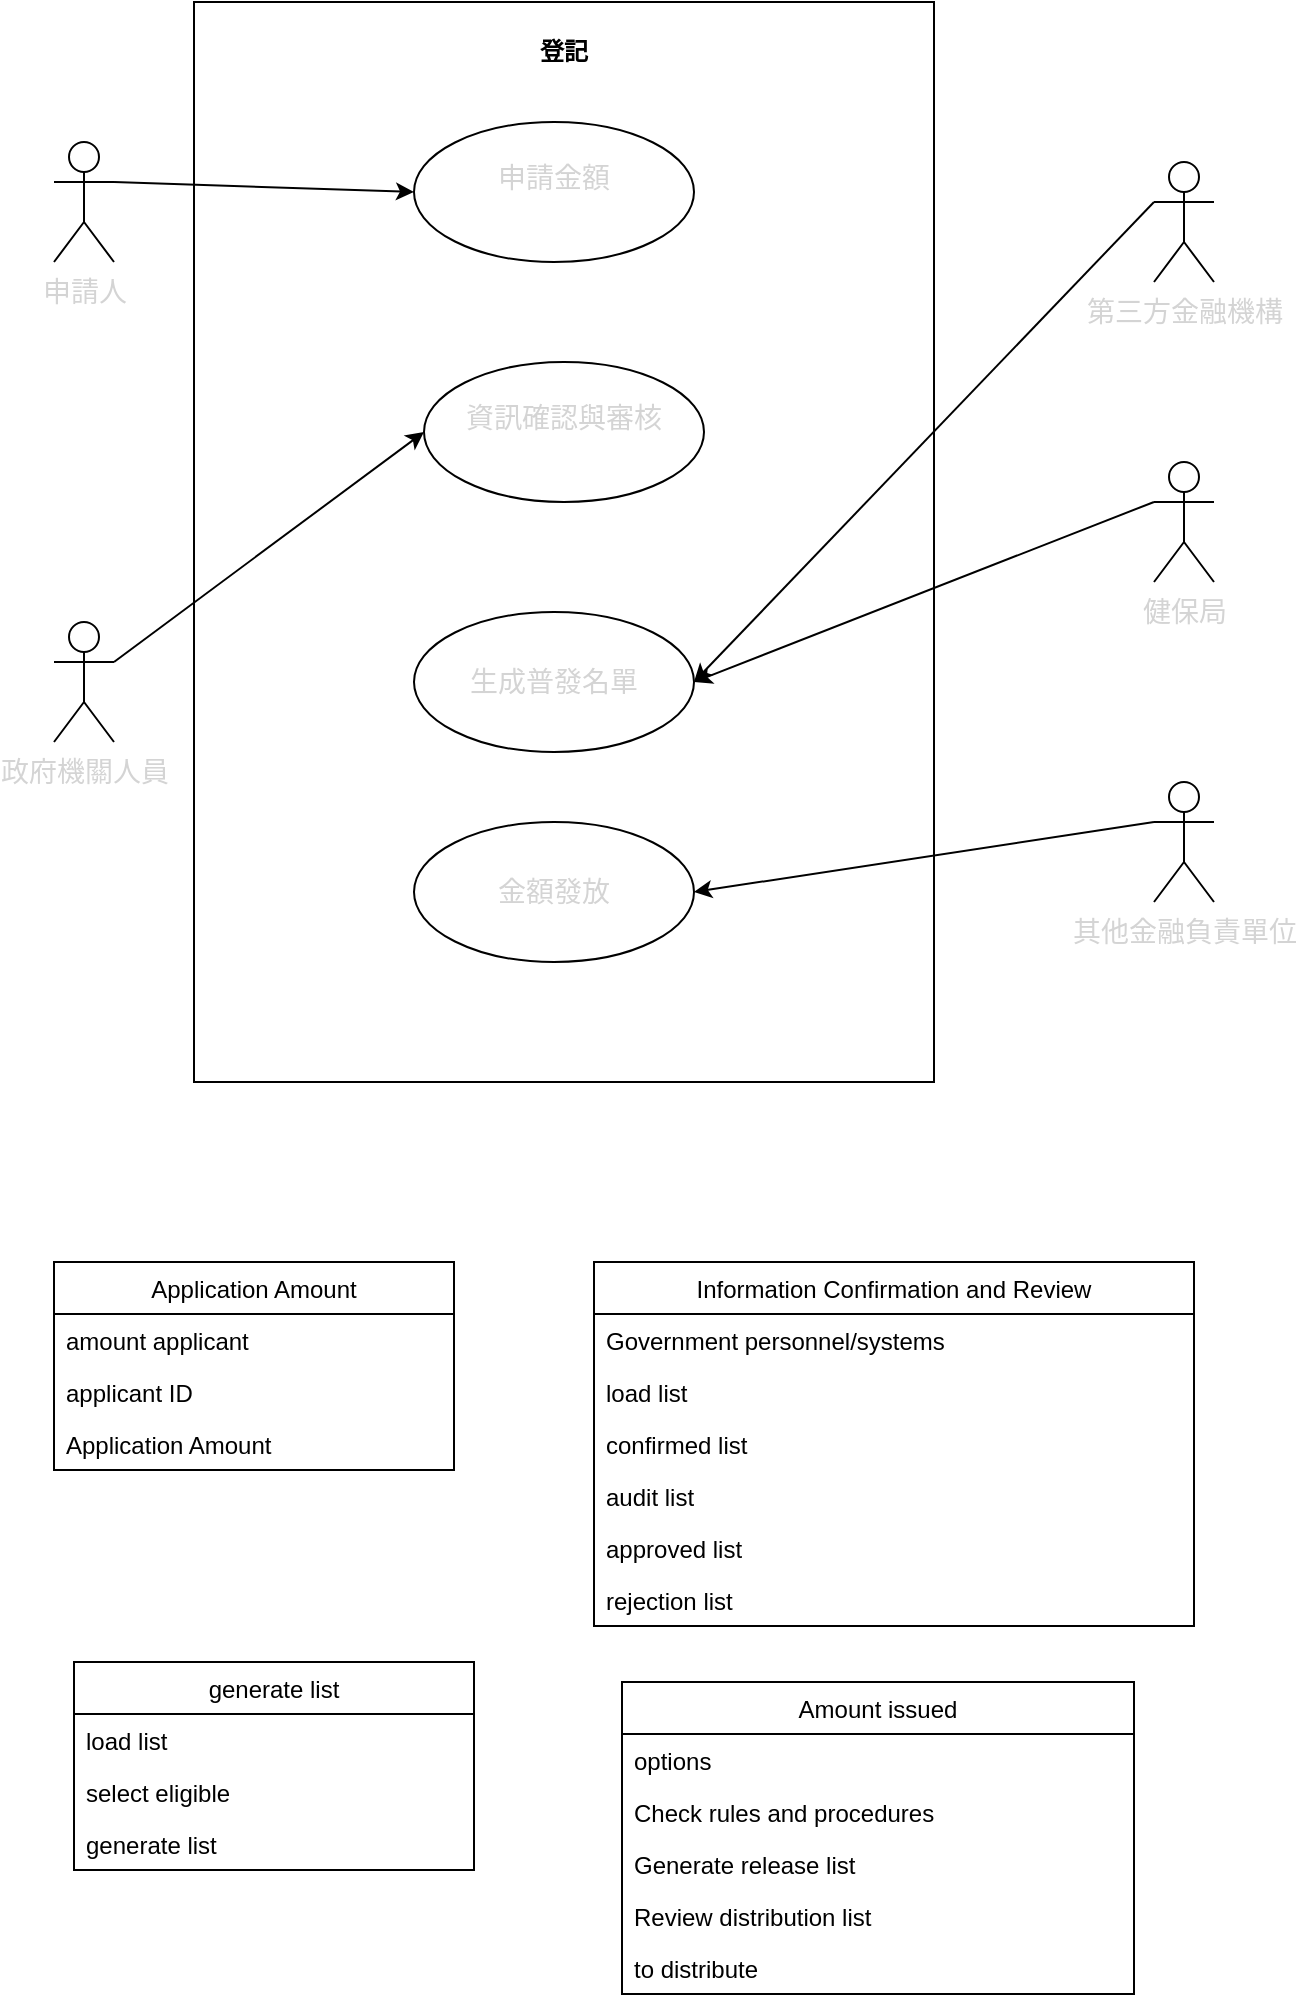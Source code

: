 <mxfile>
    <diagram id="tgtfycPytiFtYvg-beLa" name="第1頁">
        <mxGraphModel dx="785" dy="568" grid="1" gridSize="10" guides="1" tooltips="1" connect="1" arrows="1" fold="1" page="1" pageScale="1" pageWidth="827" pageHeight="1169" math="0" shadow="0">
            <root>
                <mxCell id="0"/>
                <mxCell id="1" parent="0"/>
                <mxCell id="2" value="&lt;span style=&quot;color: rgb(212, 212, 212); font-family: -apple-system, BlinkMacSystemFont, &amp;quot;Segoe WPC&amp;quot;, &amp;quot;Segoe UI&amp;quot;, system-ui, Ubuntu, &amp;quot;Droid Sans&amp;quot;, sans-serif; font-size: 14px; text-align: start;&quot;&gt;申請人&lt;/span&gt;" style="shape=umlActor;verticalLabelPosition=bottom;verticalAlign=top;html=1;" vertex="1" parent="1">
                    <mxGeometry x="130" y="100" width="30" height="60" as="geometry"/>
                </mxCell>
                <mxCell id="3" value="&lt;span style=&quot;color: rgb(212, 212, 212); font-family: -apple-system, BlinkMacSystemFont, &amp;quot;Segoe WPC&amp;quot;, &amp;quot;Segoe UI&amp;quot;, system-ui, Ubuntu, &amp;quot;Droid Sans&amp;quot;, sans-serif; font-size: 14px; text-align: start;&quot;&gt;政府機關人員&lt;/span&gt;" style="shape=umlActor;verticalLabelPosition=bottom;verticalAlign=top;html=1;" vertex="1" parent="1">
                    <mxGeometry x="130" y="340" width="30" height="60" as="geometry"/>
                </mxCell>
                <mxCell id="4" value="&lt;span style=&quot;color: rgb(212, 212, 212); font-family: -apple-system, BlinkMacSystemFont, &amp;quot;Segoe WPC&amp;quot;, &amp;quot;Segoe UI&amp;quot;, system-ui, Ubuntu, &amp;quot;Droid Sans&amp;quot;, sans-serif; font-size: 14px; text-align: start;&quot;&gt;第三方金融機構&lt;/span&gt;" style="shape=umlActor;verticalLabelPosition=bottom;verticalAlign=top;html=1;" vertex="1" parent="1">
                    <mxGeometry x="680" y="110" width="30" height="60" as="geometry"/>
                </mxCell>
                <mxCell id="5" value="&lt;span style=&quot;color: rgb(212, 212, 212); font-family: -apple-system, BlinkMacSystemFont, &amp;quot;Segoe WPC&amp;quot;, &amp;quot;Segoe UI&amp;quot;, system-ui, Ubuntu, &amp;quot;Droid Sans&amp;quot;, sans-serif; font-size: 14px; text-align: start;&quot;&gt;健保局&lt;/span&gt;" style="shape=umlActor;verticalLabelPosition=bottom;verticalAlign=top;html=1;" vertex="1" parent="1">
                    <mxGeometry x="680" y="260" width="30" height="60" as="geometry"/>
                </mxCell>
                <mxCell id="7" value="&lt;span style=&quot;color: rgb(212, 212, 212); font-family: -apple-system, BlinkMacSystemFont, &amp;quot;Segoe WPC&amp;quot;, &amp;quot;Segoe UI&amp;quot;, system-ui, Ubuntu, &amp;quot;Droid Sans&amp;quot;, sans-serif; font-size: 14px; text-align: start;&quot;&gt;其他金融負責單位&lt;/span&gt;" style="shape=umlActor;verticalLabelPosition=bottom;verticalAlign=top;html=1;" vertex="1" parent="1">
                    <mxGeometry x="680" y="420" width="30" height="60" as="geometry"/>
                </mxCell>
                <mxCell id="9" value="&lt;p style=&quot;margin:0px;margin-top:4px;text-align:center;&quot;&gt;&lt;br&gt;&lt;b&gt;登記&lt;/b&gt;&lt;/p&gt;" style="verticalAlign=top;align=left;overflow=fill;fontSize=12;fontFamily=Helvetica;html=1;" vertex="1" parent="1">
                    <mxGeometry x="200" y="30" width="370" height="540" as="geometry"/>
                </mxCell>
                <mxCell id="10" value="&#10;&lt;span style=&quot;color: rgb(212, 212, 212); font-family: -apple-system, BlinkMacSystemFont, &amp;quot;Segoe WPC&amp;quot;, &amp;quot;Segoe UI&amp;quot;, system-ui, Ubuntu, &amp;quot;Droid Sans&amp;quot;, sans-serif; font-size: 14px; font-style: normal; font-variant-ligatures: normal; font-variant-caps: normal; font-weight: 400; letter-spacing: normal; orphans: 2; text-align: start; text-indent: 0px; text-transform: none; widows: 2; word-spacing: 0px; -webkit-text-stroke-width: 0px; text-decoration-thickness: initial; text-decoration-style: initial; text-decoration-color: initial; float: none; display: inline !important;&quot;&gt;申請金額&lt;/span&gt;&#10;&#10;" style="ellipse;whiteSpace=wrap;html=1;" vertex="1" parent="1">
                    <mxGeometry x="310" y="90" width="140" height="70" as="geometry"/>
                </mxCell>
                <mxCell id="12" value="&#10;&lt;span style=&quot;color: rgb(212, 212, 212); font-family: -apple-system, BlinkMacSystemFont, &amp;quot;Segoe WPC&amp;quot;, &amp;quot;Segoe UI&amp;quot;, system-ui, Ubuntu, &amp;quot;Droid Sans&amp;quot;, sans-serif; font-size: 14px; font-style: normal; font-variant-ligatures: normal; font-variant-caps: normal; font-weight: 400; letter-spacing: normal; orphans: 2; text-align: start; text-indent: 0px; text-transform: none; widows: 2; word-spacing: 0px; -webkit-text-stroke-width: 0px; text-decoration-thickness: initial; text-decoration-style: initial; text-decoration-color: initial; float: none; display: inline !important;&quot;&gt;資訊確認與審核&lt;/span&gt;&#10;&#10;" style="ellipse;whiteSpace=wrap;html=1;" vertex="1" parent="1">
                    <mxGeometry x="315" y="210" width="140" height="70" as="geometry"/>
                </mxCell>
                <mxCell id="13" value="&lt;span style=&quot;color: rgb(212, 212, 212); font-family: -apple-system, BlinkMacSystemFont, &amp;quot;Segoe WPC&amp;quot;, &amp;quot;Segoe UI&amp;quot;, system-ui, Ubuntu, &amp;quot;Droid Sans&amp;quot;, sans-serif; font-size: 14px; text-align: start;&quot;&gt;生成普發名單&lt;/span&gt;" style="ellipse;whiteSpace=wrap;html=1;" vertex="1" parent="1">
                    <mxGeometry x="310" y="335" width="140" height="70" as="geometry"/>
                </mxCell>
                <mxCell id="14" value="&lt;span style=&quot;color: rgb(212, 212, 212); font-family: -apple-system, BlinkMacSystemFont, &amp;quot;Segoe WPC&amp;quot;, &amp;quot;Segoe UI&amp;quot;, system-ui, Ubuntu, &amp;quot;Droid Sans&amp;quot;, sans-serif; font-size: 14px; text-align: start;&quot;&gt;金額發放&lt;/span&gt;" style="ellipse;whiteSpace=wrap;html=1;" vertex="1" parent="1">
                    <mxGeometry x="310" y="440" width="140" height="70" as="geometry"/>
                </mxCell>
                <mxCell id="19" style="edgeStyle=none;html=1;exitX=0;exitY=0.333;exitDx=0;exitDy=0;exitPerimeter=0;entryX=1;entryY=0.5;entryDx=0;entryDy=0;" edge="1" parent="1" source="4" target="13">
                    <mxGeometry relative="1" as="geometry"/>
                </mxCell>
                <mxCell id="18" style="edgeStyle=none;html=1;exitX=0;exitY=0.333;exitDx=0;exitDy=0;exitPerimeter=0;" edge="1" parent="1" source="5">
                    <mxGeometry relative="1" as="geometry">
                        <mxPoint x="450" y="370" as="targetPoint"/>
                    </mxGeometry>
                </mxCell>
                <mxCell id="16" style="edgeStyle=none;html=1;exitX=1;exitY=0.333;exitDx=0;exitDy=0;exitPerimeter=0;entryX=0;entryY=0.5;entryDx=0;entryDy=0;" edge="1" parent="1" source="3" target="12">
                    <mxGeometry relative="1" as="geometry"/>
                </mxCell>
                <mxCell id="15" style="edgeStyle=none;html=1;exitX=1;exitY=0.333;exitDx=0;exitDy=0;exitPerimeter=0;entryX=0;entryY=0.5;entryDx=0;entryDy=0;" edge="1" parent="1" source="2" target="10">
                    <mxGeometry relative="1" as="geometry"/>
                </mxCell>
                <mxCell id="20" style="edgeStyle=none;html=1;exitX=0;exitY=0.333;exitDx=0;exitDy=0;exitPerimeter=0;entryX=1;entryY=0.5;entryDx=0;entryDy=0;" edge="1" parent="1" source="7" target="14">
                    <mxGeometry relative="1" as="geometry"/>
                </mxCell>
                <mxCell id="21" value="Information Confirmation and Review" style="swimlane;fontStyle=0;childLayout=stackLayout;horizontal=1;startSize=26;fillColor=none;horizontalStack=0;resizeParent=1;resizeParentMax=0;resizeLast=0;collapsible=1;marginBottom=0;" vertex="1" parent="1">
                    <mxGeometry x="400" y="660" width="300" height="182" as="geometry"/>
                </mxCell>
                <mxCell id="22" value="Government personnel/systems" style="text;strokeColor=none;fillColor=none;align=left;verticalAlign=top;spacingLeft=4;spacingRight=4;overflow=hidden;rotatable=0;points=[[0,0.5],[1,0.5]];portConstraint=eastwest;" vertex="1" parent="21">
                    <mxGeometry y="26" width="300" height="26" as="geometry"/>
                </mxCell>
                <mxCell id="23" value="load list" style="text;strokeColor=none;fillColor=none;align=left;verticalAlign=top;spacingLeft=4;spacingRight=4;overflow=hidden;rotatable=0;points=[[0,0.5],[1,0.5]];portConstraint=eastwest;" vertex="1" parent="21">
                    <mxGeometry y="52" width="300" height="26" as="geometry"/>
                </mxCell>
                <mxCell id="24" value="confirmed list" style="text;strokeColor=none;fillColor=none;align=left;verticalAlign=top;spacingLeft=4;spacingRight=4;overflow=hidden;rotatable=0;points=[[0,0.5],[1,0.5]];portConstraint=eastwest;" vertex="1" parent="21">
                    <mxGeometry y="78" width="300" height="26" as="geometry"/>
                </mxCell>
                <mxCell id="29" value="audit list" style="text;strokeColor=none;fillColor=none;align=left;verticalAlign=top;spacingLeft=4;spacingRight=4;overflow=hidden;rotatable=0;points=[[0,0.5],[1,0.5]];portConstraint=eastwest;" vertex="1" parent="21">
                    <mxGeometry y="104" width="300" height="26" as="geometry"/>
                </mxCell>
                <mxCell id="30" value="approved list" style="text;strokeColor=none;fillColor=none;align=left;verticalAlign=top;spacingLeft=4;spacingRight=4;overflow=hidden;rotatable=0;points=[[0,0.5],[1,0.5]];portConstraint=eastwest;" vertex="1" parent="21">
                    <mxGeometry y="130" width="300" height="26" as="geometry"/>
                </mxCell>
                <mxCell id="31" value="rejection list" style="text;strokeColor=none;fillColor=none;align=left;verticalAlign=top;spacingLeft=4;spacingRight=4;overflow=hidden;rotatable=0;points=[[0,0.5],[1,0.5]];portConstraint=eastwest;" vertex="1" parent="21">
                    <mxGeometry y="156" width="300" height="26" as="geometry"/>
                </mxCell>
                <mxCell id="25" value="Application Amount" style="swimlane;fontStyle=0;childLayout=stackLayout;horizontal=1;startSize=26;fillColor=none;horizontalStack=0;resizeParent=1;resizeParentMax=0;resizeLast=0;collapsible=1;marginBottom=0;" vertex="1" parent="1">
                    <mxGeometry x="130" y="660" width="200" height="104" as="geometry"/>
                </mxCell>
                <mxCell id="27" value="amount applicant" style="text;strokeColor=none;fillColor=none;align=left;verticalAlign=top;spacingLeft=4;spacingRight=4;overflow=hidden;rotatable=0;points=[[0,0.5],[1,0.5]];portConstraint=eastwest;" vertex="1" parent="25">
                    <mxGeometry y="26" width="200" height="26" as="geometry"/>
                </mxCell>
                <mxCell id="26" value="applicant ID" style="text;strokeColor=none;fillColor=none;align=left;verticalAlign=top;spacingLeft=4;spacingRight=4;overflow=hidden;rotatable=0;points=[[0,0.5],[1,0.5]];portConstraint=eastwest;" vertex="1" parent="25">
                    <mxGeometry y="52" width="200" height="26" as="geometry"/>
                </mxCell>
                <mxCell id="28" value="Application Amount" style="text;strokeColor=none;fillColor=none;align=left;verticalAlign=top;spacingLeft=4;spacingRight=4;overflow=hidden;rotatable=0;points=[[0,0.5],[1,0.5]];portConstraint=eastwest;" vertex="1" parent="25">
                    <mxGeometry y="78" width="200" height="26" as="geometry"/>
                </mxCell>
                <mxCell id="32" value="generate list" style="swimlane;fontStyle=0;childLayout=stackLayout;horizontal=1;startSize=26;fillColor=none;horizontalStack=0;resizeParent=1;resizeParentMax=0;resizeLast=0;collapsible=1;marginBottom=0;" vertex="1" parent="1">
                    <mxGeometry x="140" y="860" width="200" height="104" as="geometry"/>
                </mxCell>
                <mxCell id="33" value="load list" style="text;strokeColor=none;fillColor=none;align=left;verticalAlign=top;spacingLeft=4;spacingRight=4;overflow=hidden;rotatable=0;points=[[0,0.5],[1,0.5]];portConstraint=eastwest;" vertex="1" parent="32">
                    <mxGeometry y="26" width="200" height="26" as="geometry"/>
                </mxCell>
                <mxCell id="34" value="select eligible" style="text;strokeColor=none;fillColor=none;align=left;verticalAlign=top;spacingLeft=4;spacingRight=4;overflow=hidden;rotatable=0;points=[[0,0.5],[1,0.5]];portConstraint=eastwest;" vertex="1" parent="32">
                    <mxGeometry y="52" width="200" height="26" as="geometry"/>
                </mxCell>
                <mxCell id="35" value="generate list" style="text;strokeColor=none;fillColor=none;align=left;verticalAlign=top;spacingLeft=4;spacingRight=4;overflow=hidden;rotatable=0;points=[[0,0.5],[1,0.5]];portConstraint=eastwest;" vertex="1" parent="32">
                    <mxGeometry y="78" width="200" height="26" as="geometry"/>
                </mxCell>
                <mxCell id="36" value="Amount issued" style="swimlane;fontStyle=0;childLayout=stackLayout;horizontal=1;startSize=26;fillColor=none;horizontalStack=0;resizeParent=1;resizeParentMax=0;resizeLast=0;collapsible=1;marginBottom=0;" vertex="1" parent="1">
                    <mxGeometry x="414" y="870" width="256" height="156" as="geometry"/>
                </mxCell>
                <mxCell id="37" value="options" style="text;strokeColor=none;fillColor=none;align=left;verticalAlign=top;spacingLeft=4;spacingRight=4;overflow=hidden;rotatable=0;points=[[0,0.5],[1,0.5]];portConstraint=eastwest;" vertex="1" parent="36">
                    <mxGeometry y="26" width="256" height="26" as="geometry"/>
                </mxCell>
                <mxCell id="38" value="Check rules and procedures" style="text;strokeColor=none;fillColor=none;align=left;verticalAlign=top;spacingLeft=4;spacingRight=4;overflow=hidden;rotatable=0;points=[[0,0.5],[1,0.5]];portConstraint=eastwest;" vertex="1" parent="36">
                    <mxGeometry y="52" width="256" height="26" as="geometry"/>
                </mxCell>
                <mxCell id="39" value="Generate release list" style="text;strokeColor=none;fillColor=none;align=left;verticalAlign=top;spacingLeft=4;spacingRight=4;overflow=hidden;rotatable=0;points=[[0,0.5],[1,0.5]];portConstraint=eastwest;" vertex="1" parent="36">
                    <mxGeometry y="78" width="256" height="26" as="geometry"/>
                </mxCell>
                <mxCell id="40" value="Review distribution list" style="text;strokeColor=none;fillColor=none;align=left;verticalAlign=top;spacingLeft=4;spacingRight=4;overflow=hidden;rotatable=0;points=[[0,0.5],[1,0.5]];portConstraint=eastwest;" vertex="1" parent="36">
                    <mxGeometry y="104" width="256" height="26" as="geometry"/>
                </mxCell>
                <mxCell id="41" value="to distribute" style="text;strokeColor=none;fillColor=none;align=left;verticalAlign=top;spacingLeft=4;spacingRight=4;overflow=hidden;rotatable=0;points=[[0,0.5],[1,0.5]];portConstraint=eastwest;" vertex="1" parent="36">
                    <mxGeometry y="130" width="256" height="26" as="geometry"/>
                </mxCell>
            </root>
        </mxGraphModel>
    </diagram>
</mxfile>